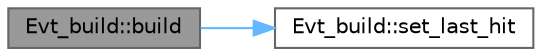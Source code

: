 digraph "Evt_build::build"
{
 // LATEX_PDF_SIZE
  bgcolor="transparent";
  edge [fontname=Helvetica,fontsize=10,labelfontname=Helvetica,labelfontsize=10];
  node [fontname=Helvetica,fontsize=10,shape=box,height=0.2,width=0.4];
  rankdir="LR";
  Node1 [id="Node000001",label="Evt_build::build",height=0.2,width=0.4,color="gray40", fillcolor="grey60", style="filled", fontcolor="black",tooltip=" "];
  Node1 -> Node2 [id="edge1_Node000001_Node000002",color="steelblue1",style="solid",tooltip=" "];
  Node2 [id="Node000002",label="Evt_build::set_last_hit",height=0.2,width=0.4,color="grey40", fillcolor="white", style="filled",URL="$class_evt__build.html#a30469c90f3fab43f2db77a0b67377d9a",tooltip=" "];
}
